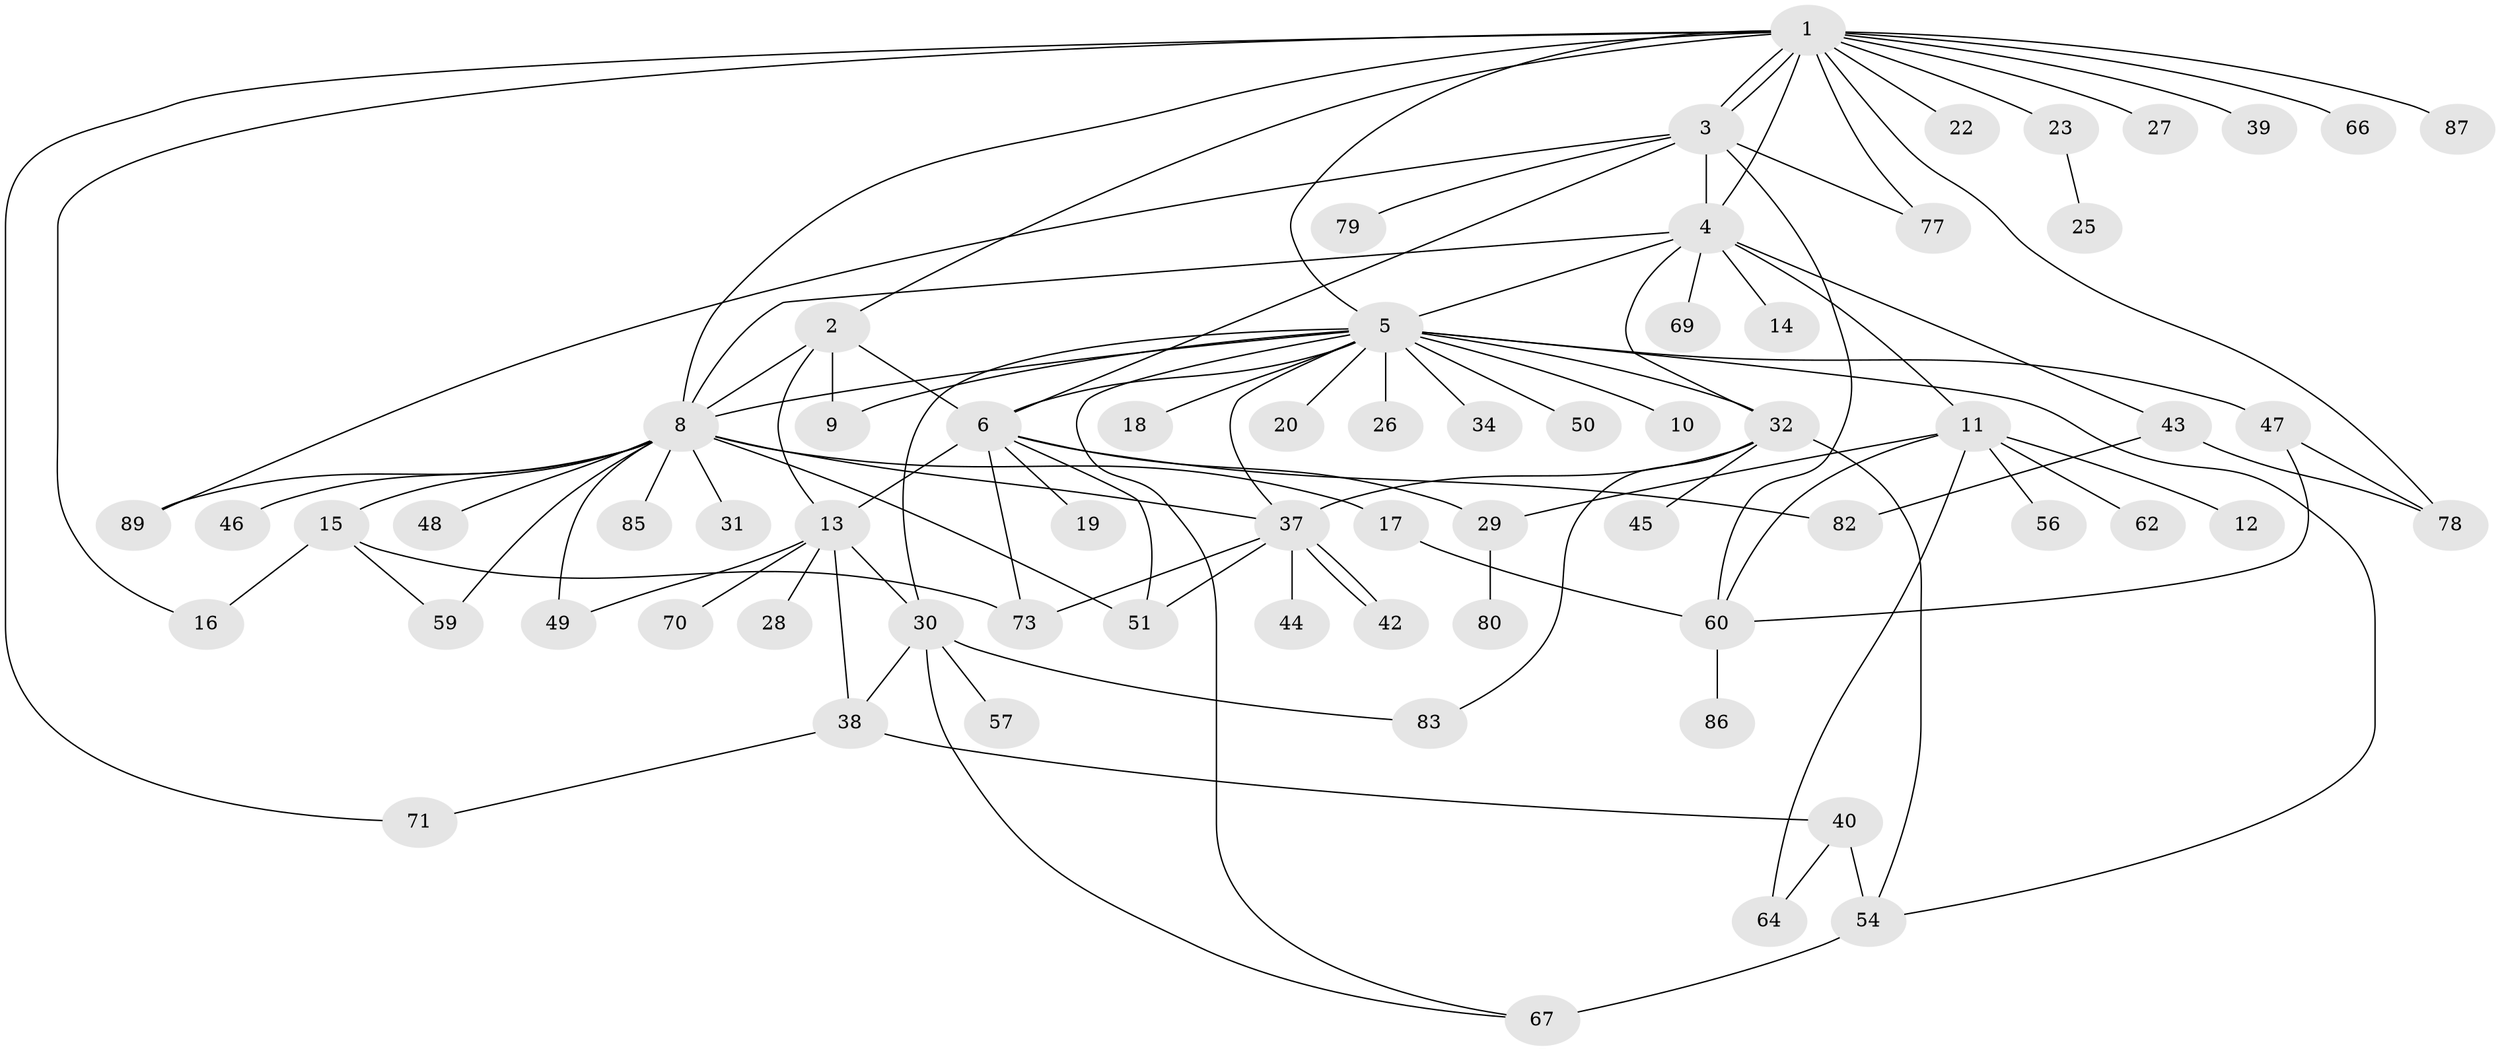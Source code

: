 // original degree distribution, {16: 0.022222222222222223, 5: 0.05555555555555555, 6: 0.05555555555555555, 19: 0.011111111111111112, 10: 0.011111111111111112, 2: 0.18888888888888888, 3: 0.14444444444444443, 1: 0.4111111111111111, 7: 0.011111111111111112, 4: 0.07777777777777778, 9: 0.011111111111111112}
// Generated by graph-tools (version 1.1) at 2025/41/03/06/25 10:41:51]
// undirected, 67 vertices, 105 edges
graph export_dot {
graph [start="1"]
  node [color=gray90,style=filled];
  1 [super="+7"];
  2;
  3 [super="+55"];
  4 [super="+33"];
  5 [super="+35"];
  6 [super="+68"];
  8 [super="+52"];
  9 [super="+72"];
  10;
  11 [super="+90"];
  12 [super="+53"];
  13 [super="+21"];
  14;
  15 [super="+84"];
  16 [super="+63"];
  17;
  18;
  19;
  20;
  22;
  23 [super="+24"];
  25;
  26;
  27;
  28;
  29;
  30 [super="+36"];
  31;
  32 [super="+81"];
  34;
  37 [super="+41"];
  38;
  39;
  40 [super="+61"];
  42;
  43 [super="+58"];
  44;
  45;
  46;
  47 [super="+65"];
  48;
  49 [super="+76"];
  50;
  51 [super="+74"];
  54;
  56;
  57;
  59;
  60 [super="+88"];
  62;
  64;
  66;
  67 [super="+75"];
  69;
  70;
  71;
  73;
  77;
  78;
  79;
  80;
  82;
  83;
  85;
  86;
  87;
  89;
  1 -- 2;
  1 -- 3;
  1 -- 3;
  1 -- 4;
  1 -- 5;
  1 -- 8;
  1 -- 16;
  1 -- 22;
  1 -- 23;
  1 -- 27;
  1 -- 39;
  1 -- 71;
  1 -- 77;
  1 -- 78;
  1 -- 87;
  1 -- 66;
  2 -- 6;
  2 -- 8;
  2 -- 9;
  2 -- 13;
  3 -- 6;
  3 -- 77;
  3 -- 89;
  3 -- 4;
  3 -- 60 [weight=2];
  3 -- 79;
  4 -- 5;
  4 -- 11;
  4 -- 14;
  4 -- 32;
  4 -- 69;
  4 -- 8;
  4 -- 43;
  5 -- 6;
  5 -- 9;
  5 -- 10;
  5 -- 18;
  5 -- 20;
  5 -- 26;
  5 -- 32;
  5 -- 34;
  5 -- 37;
  5 -- 47;
  5 -- 50;
  5 -- 54;
  5 -- 8 [weight=2];
  5 -- 67;
  5 -- 30;
  6 -- 13;
  6 -- 19;
  6 -- 29;
  6 -- 51;
  6 -- 73;
  6 -- 82;
  8 -- 15;
  8 -- 17;
  8 -- 31;
  8 -- 46;
  8 -- 48;
  8 -- 49 [weight=2];
  8 -- 51;
  8 -- 85;
  8 -- 89;
  8 -- 59;
  8 -- 37;
  11 -- 12;
  11 -- 29;
  11 -- 56;
  11 -- 62;
  11 -- 64;
  11 -- 60;
  13 -- 28;
  13 -- 30;
  13 -- 38;
  13 -- 70;
  13 -- 49;
  15 -- 59;
  15 -- 73;
  15 -- 16;
  17 -- 60;
  23 -- 25;
  29 -- 80;
  30 -- 38;
  30 -- 57;
  30 -- 67;
  30 -- 83;
  32 -- 37 [weight=2];
  32 -- 45;
  32 -- 83;
  32 -- 54;
  37 -- 42;
  37 -- 42;
  37 -- 51;
  37 -- 73;
  37 -- 44;
  38 -- 40;
  38 -- 71;
  40 -- 54;
  40 -- 64;
  43 -- 78;
  43 -- 82;
  47 -- 60;
  47 -- 78;
  54 -- 67 [weight=2];
  60 -- 86;
}
